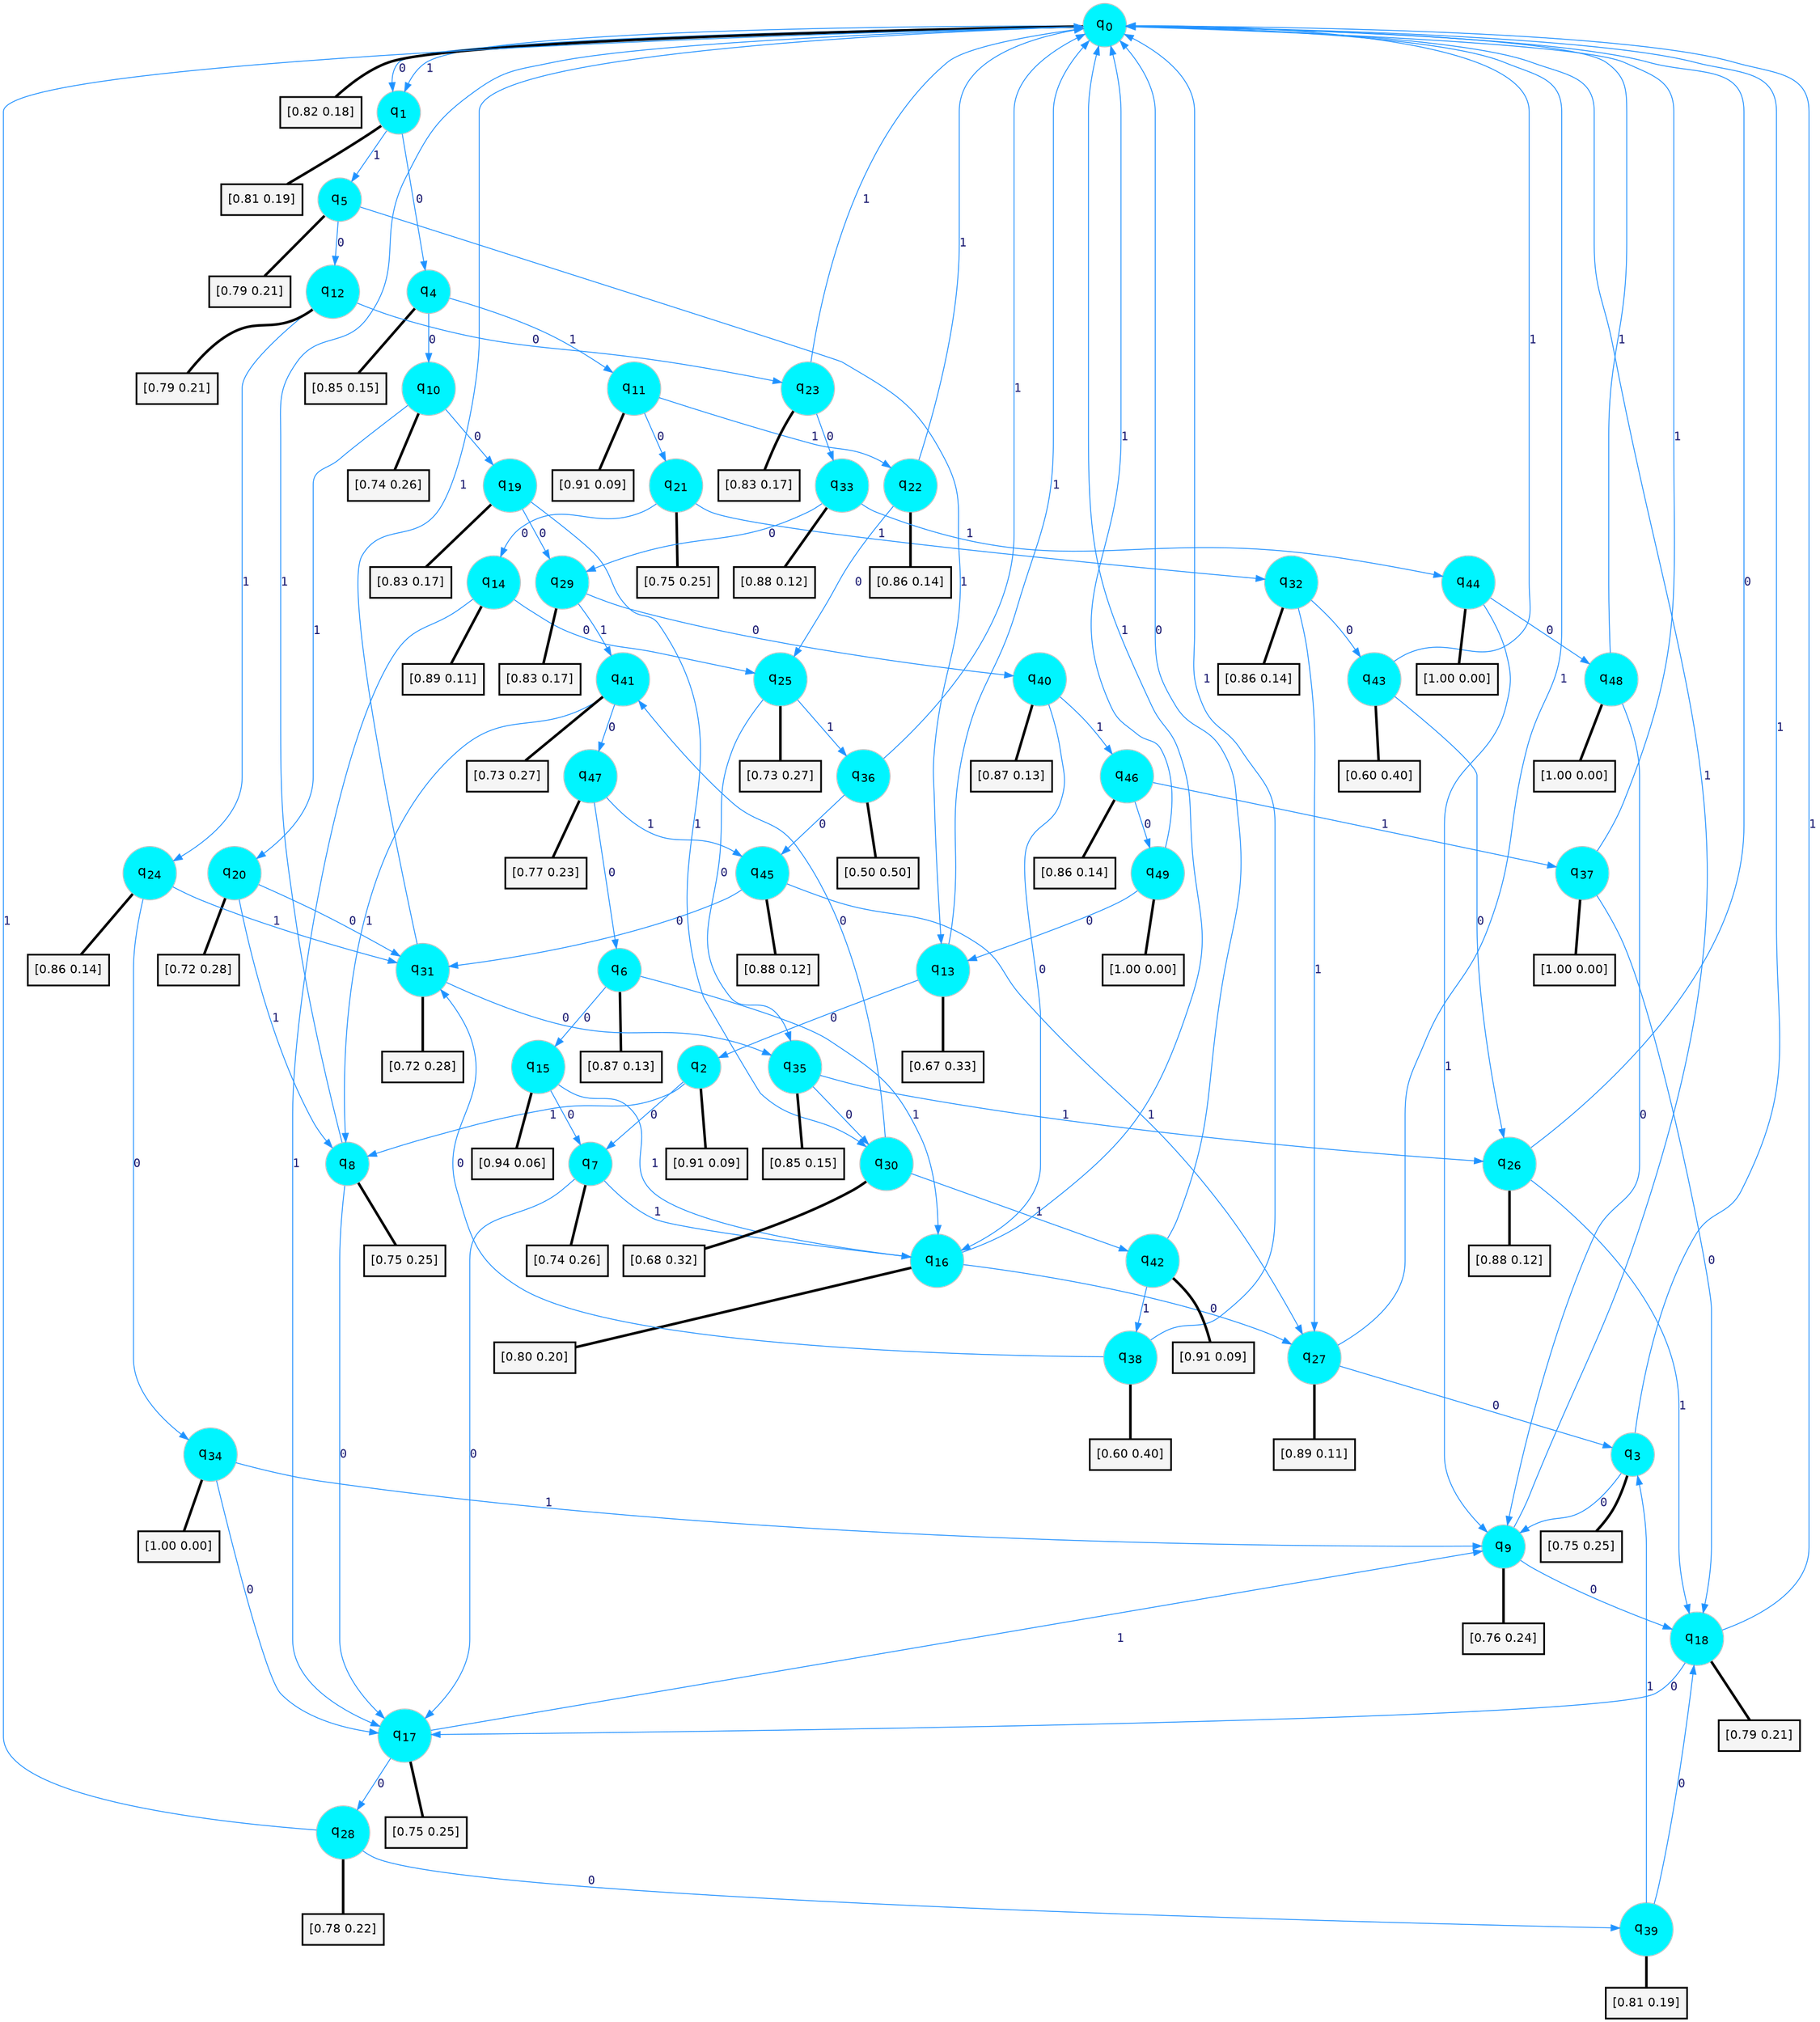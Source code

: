 digraph G {
graph [
bgcolor=transparent, dpi=300, rankdir=TD, size="40,25"];
node [
color=gray, fillcolor=turquoise1, fontcolor=black, fontname=Helvetica, fontsize=16, fontweight=bold, shape=circle, style=filled];
edge [
arrowsize=1, color=dodgerblue1, fontcolor=midnightblue, fontname=courier, fontweight=bold, penwidth=1, style=solid, weight=20];
0[label=<q<SUB>0</SUB>>];
1[label=<q<SUB>1</SUB>>];
2[label=<q<SUB>2</SUB>>];
3[label=<q<SUB>3</SUB>>];
4[label=<q<SUB>4</SUB>>];
5[label=<q<SUB>5</SUB>>];
6[label=<q<SUB>6</SUB>>];
7[label=<q<SUB>7</SUB>>];
8[label=<q<SUB>8</SUB>>];
9[label=<q<SUB>9</SUB>>];
10[label=<q<SUB>10</SUB>>];
11[label=<q<SUB>11</SUB>>];
12[label=<q<SUB>12</SUB>>];
13[label=<q<SUB>13</SUB>>];
14[label=<q<SUB>14</SUB>>];
15[label=<q<SUB>15</SUB>>];
16[label=<q<SUB>16</SUB>>];
17[label=<q<SUB>17</SUB>>];
18[label=<q<SUB>18</SUB>>];
19[label=<q<SUB>19</SUB>>];
20[label=<q<SUB>20</SUB>>];
21[label=<q<SUB>21</SUB>>];
22[label=<q<SUB>22</SUB>>];
23[label=<q<SUB>23</SUB>>];
24[label=<q<SUB>24</SUB>>];
25[label=<q<SUB>25</SUB>>];
26[label=<q<SUB>26</SUB>>];
27[label=<q<SUB>27</SUB>>];
28[label=<q<SUB>28</SUB>>];
29[label=<q<SUB>29</SUB>>];
30[label=<q<SUB>30</SUB>>];
31[label=<q<SUB>31</SUB>>];
32[label=<q<SUB>32</SUB>>];
33[label=<q<SUB>33</SUB>>];
34[label=<q<SUB>34</SUB>>];
35[label=<q<SUB>35</SUB>>];
36[label=<q<SUB>36</SUB>>];
37[label=<q<SUB>37</SUB>>];
38[label=<q<SUB>38</SUB>>];
39[label=<q<SUB>39</SUB>>];
40[label=<q<SUB>40</SUB>>];
41[label=<q<SUB>41</SUB>>];
42[label=<q<SUB>42</SUB>>];
43[label=<q<SUB>43</SUB>>];
44[label=<q<SUB>44</SUB>>];
45[label=<q<SUB>45</SUB>>];
46[label=<q<SUB>46</SUB>>];
47[label=<q<SUB>47</SUB>>];
48[label=<q<SUB>48</SUB>>];
49[label=<q<SUB>49</SUB>>];
50[label="[0.82 0.18]", shape=box,fontcolor=black, fontname=Helvetica, fontsize=14, penwidth=2, fillcolor=whitesmoke,color=black];
51[label="[0.81 0.19]", shape=box,fontcolor=black, fontname=Helvetica, fontsize=14, penwidth=2, fillcolor=whitesmoke,color=black];
52[label="[0.91 0.09]", shape=box,fontcolor=black, fontname=Helvetica, fontsize=14, penwidth=2, fillcolor=whitesmoke,color=black];
53[label="[0.75 0.25]", shape=box,fontcolor=black, fontname=Helvetica, fontsize=14, penwidth=2, fillcolor=whitesmoke,color=black];
54[label="[0.85 0.15]", shape=box,fontcolor=black, fontname=Helvetica, fontsize=14, penwidth=2, fillcolor=whitesmoke,color=black];
55[label="[0.79 0.21]", shape=box,fontcolor=black, fontname=Helvetica, fontsize=14, penwidth=2, fillcolor=whitesmoke,color=black];
56[label="[0.87 0.13]", shape=box,fontcolor=black, fontname=Helvetica, fontsize=14, penwidth=2, fillcolor=whitesmoke,color=black];
57[label="[0.74 0.26]", shape=box,fontcolor=black, fontname=Helvetica, fontsize=14, penwidth=2, fillcolor=whitesmoke,color=black];
58[label="[0.75 0.25]", shape=box,fontcolor=black, fontname=Helvetica, fontsize=14, penwidth=2, fillcolor=whitesmoke,color=black];
59[label="[0.76 0.24]", shape=box,fontcolor=black, fontname=Helvetica, fontsize=14, penwidth=2, fillcolor=whitesmoke,color=black];
60[label="[0.74 0.26]", shape=box,fontcolor=black, fontname=Helvetica, fontsize=14, penwidth=2, fillcolor=whitesmoke,color=black];
61[label="[0.91 0.09]", shape=box,fontcolor=black, fontname=Helvetica, fontsize=14, penwidth=2, fillcolor=whitesmoke,color=black];
62[label="[0.79 0.21]", shape=box,fontcolor=black, fontname=Helvetica, fontsize=14, penwidth=2, fillcolor=whitesmoke,color=black];
63[label="[0.67 0.33]", shape=box,fontcolor=black, fontname=Helvetica, fontsize=14, penwidth=2, fillcolor=whitesmoke,color=black];
64[label="[0.89 0.11]", shape=box,fontcolor=black, fontname=Helvetica, fontsize=14, penwidth=2, fillcolor=whitesmoke,color=black];
65[label="[0.94 0.06]", shape=box,fontcolor=black, fontname=Helvetica, fontsize=14, penwidth=2, fillcolor=whitesmoke,color=black];
66[label="[0.80 0.20]", shape=box,fontcolor=black, fontname=Helvetica, fontsize=14, penwidth=2, fillcolor=whitesmoke,color=black];
67[label="[0.75 0.25]", shape=box,fontcolor=black, fontname=Helvetica, fontsize=14, penwidth=2, fillcolor=whitesmoke,color=black];
68[label="[0.79 0.21]", shape=box,fontcolor=black, fontname=Helvetica, fontsize=14, penwidth=2, fillcolor=whitesmoke,color=black];
69[label="[0.83 0.17]", shape=box,fontcolor=black, fontname=Helvetica, fontsize=14, penwidth=2, fillcolor=whitesmoke,color=black];
70[label="[0.72 0.28]", shape=box,fontcolor=black, fontname=Helvetica, fontsize=14, penwidth=2, fillcolor=whitesmoke,color=black];
71[label="[0.75 0.25]", shape=box,fontcolor=black, fontname=Helvetica, fontsize=14, penwidth=2, fillcolor=whitesmoke,color=black];
72[label="[0.86 0.14]", shape=box,fontcolor=black, fontname=Helvetica, fontsize=14, penwidth=2, fillcolor=whitesmoke,color=black];
73[label="[0.83 0.17]", shape=box,fontcolor=black, fontname=Helvetica, fontsize=14, penwidth=2, fillcolor=whitesmoke,color=black];
74[label="[0.86 0.14]", shape=box,fontcolor=black, fontname=Helvetica, fontsize=14, penwidth=2, fillcolor=whitesmoke,color=black];
75[label="[0.73 0.27]", shape=box,fontcolor=black, fontname=Helvetica, fontsize=14, penwidth=2, fillcolor=whitesmoke,color=black];
76[label="[0.88 0.12]", shape=box,fontcolor=black, fontname=Helvetica, fontsize=14, penwidth=2, fillcolor=whitesmoke,color=black];
77[label="[0.89 0.11]", shape=box,fontcolor=black, fontname=Helvetica, fontsize=14, penwidth=2, fillcolor=whitesmoke,color=black];
78[label="[0.78 0.22]", shape=box,fontcolor=black, fontname=Helvetica, fontsize=14, penwidth=2, fillcolor=whitesmoke,color=black];
79[label="[0.83 0.17]", shape=box,fontcolor=black, fontname=Helvetica, fontsize=14, penwidth=2, fillcolor=whitesmoke,color=black];
80[label="[0.68 0.32]", shape=box,fontcolor=black, fontname=Helvetica, fontsize=14, penwidth=2, fillcolor=whitesmoke,color=black];
81[label="[0.72 0.28]", shape=box,fontcolor=black, fontname=Helvetica, fontsize=14, penwidth=2, fillcolor=whitesmoke,color=black];
82[label="[0.86 0.14]", shape=box,fontcolor=black, fontname=Helvetica, fontsize=14, penwidth=2, fillcolor=whitesmoke,color=black];
83[label="[0.88 0.12]", shape=box,fontcolor=black, fontname=Helvetica, fontsize=14, penwidth=2, fillcolor=whitesmoke,color=black];
84[label="[1.00 0.00]", shape=box,fontcolor=black, fontname=Helvetica, fontsize=14, penwidth=2, fillcolor=whitesmoke,color=black];
85[label="[0.85 0.15]", shape=box,fontcolor=black, fontname=Helvetica, fontsize=14, penwidth=2, fillcolor=whitesmoke,color=black];
86[label="[0.50 0.50]", shape=box,fontcolor=black, fontname=Helvetica, fontsize=14, penwidth=2, fillcolor=whitesmoke,color=black];
87[label="[1.00 0.00]", shape=box,fontcolor=black, fontname=Helvetica, fontsize=14, penwidth=2, fillcolor=whitesmoke,color=black];
88[label="[0.60 0.40]", shape=box,fontcolor=black, fontname=Helvetica, fontsize=14, penwidth=2, fillcolor=whitesmoke,color=black];
89[label="[0.81 0.19]", shape=box,fontcolor=black, fontname=Helvetica, fontsize=14, penwidth=2, fillcolor=whitesmoke,color=black];
90[label="[0.87 0.13]", shape=box,fontcolor=black, fontname=Helvetica, fontsize=14, penwidth=2, fillcolor=whitesmoke,color=black];
91[label="[0.73 0.27]", shape=box,fontcolor=black, fontname=Helvetica, fontsize=14, penwidth=2, fillcolor=whitesmoke,color=black];
92[label="[0.91 0.09]", shape=box,fontcolor=black, fontname=Helvetica, fontsize=14, penwidth=2, fillcolor=whitesmoke,color=black];
93[label="[0.60 0.40]", shape=box,fontcolor=black, fontname=Helvetica, fontsize=14, penwidth=2, fillcolor=whitesmoke,color=black];
94[label="[1.00 0.00]", shape=box,fontcolor=black, fontname=Helvetica, fontsize=14, penwidth=2, fillcolor=whitesmoke,color=black];
95[label="[0.88 0.12]", shape=box,fontcolor=black, fontname=Helvetica, fontsize=14, penwidth=2, fillcolor=whitesmoke,color=black];
96[label="[0.86 0.14]", shape=box,fontcolor=black, fontname=Helvetica, fontsize=14, penwidth=2, fillcolor=whitesmoke,color=black];
97[label="[0.77 0.23]", shape=box,fontcolor=black, fontname=Helvetica, fontsize=14, penwidth=2, fillcolor=whitesmoke,color=black];
98[label="[1.00 0.00]", shape=box,fontcolor=black, fontname=Helvetica, fontsize=14, penwidth=2, fillcolor=whitesmoke,color=black];
99[label="[1.00 0.00]", shape=box,fontcolor=black, fontname=Helvetica, fontsize=14, penwidth=2, fillcolor=whitesmoke,color=black];
0->1 [label=0];
0->1 [label=1];
0->50 [arrowhead=none, penwidth=3,color=black];
1->4 [label=0];
1->5 [label=1];
1->51 [arrowhead=none, penwidth=3,color=black];
2->7 [label=0];
2->8 [label=1];
2->52 [arrowhead=none, penwidth=3,color=black];
3->9 [label=0];
3->0 [label=1];
3->53 [arrowhead=none, penwidth=3,color=black];
4->10 [label=0];
4->11 [label=1];
4->54 [arrowhead=none, penwidth=3,color=black];
5->12 [label=0];
5->13 [label=1];
5->55 [arrowhead=none, penwidth=3,color=black];
6->15 [label=0];
6->16 [label=1];
6->56 [arrowhead=none, penwidth=3,color=black];
7->17 [label=0];
7->16 [label=1];
7->57 [arrowhead=none, penwidth=3,color=black];
8->17 [label=0];
8->0 [label=1];
8->58 [arrowhead=none, penwidth=3,color=black];
9->18 [label=0];
9->0 [label=1];
9->59 [arrowhead=none, penwidth=3,color=black];
10->19 [label=0];
10->20 [label=1];
10->60 [arrowhead=none, penwidth=3,color=black];
11->21 [label=0];
11->22 [label=1];
11->61 [arrowhead=none, penwidth=3,color=black];
12->23 [label=0];
12->24 [label=1];
12->62 [arrowhead=none, penwidth=3,color=black];
13->2 [label=0];
13->0 [label=1];
13->63 [arrowhead=none, penwidth=3,color=black];
14->25 [label=0];
14->17 [label=1];
14->64 [arrowhead=none, penwidth=3,color=black];
15->7 [label=0];
15->16 [label=1];
15->65 [arrowhead=none, penwidth=3,color=black];
16->27 [label=0];
16->0 [label=1];
16->66 [arrowhead=none, penwidth=3,color=black];
17->28 [label=0];
17->9 [label=1];
17->67 [arrowhead=none, penwidth=3,color=black];
18->17 [label=0];
18->0 [label=1];
18->68 [arrowhead=none, penwidth=3,color=black];
19->29 [label=0];
19->30 [label=1];
19->69 [arrowhead=none, penwidth=3,color=black];
20->31 [label=0];
20->8 [label=1];
20->70 [arrowhead=none, penwidth=3,color=black];
21->14 [label=0];
21->32 [label=1];
21->71 [arrowhead=none, penwidth=3,color=black];
22->25 [label=0];
22->0 [label=1];
22->72 [arrowhead=none, penwidth=3,color=black];
23->33 [label=0];
23->0 [label=1];
23->73 [arrowhead=none, penwidth=3,color=black];
24->34 [label=0];
24->31 [label=1];
24->74 [arrowhead=none, penwidth=3,color=black];
25->35 [label=0];
25->36 [label=1];
25->75 [arrowhead=none, penwidth=3,color=black];
26->0 [label=0];
26->18 [label=1];
26->76 [arrowhead=none, penwidth=3,color=black];
27->3 [label=0];
27->0 [label=1];
27->77 [arrowhead=none, penwidth=3,color=black];
28->39 [label=0];
28->0 [label=1];
28->78 [arrowhead=none, penwidth=3,color=black];
29->40 [label=0];
29->41 [label=1];
29->79 [arrowhead=none, penwidth=3,color=black];
30->41 [label=0];
30->42 [label=1];
30->80 [arrowhead=none, penwidth=3,color=black];
31->35 [label=0];
31->0 [label=1];
31->81 [arrowhead=none, penwidth=3,color=black];
32->43 [label=0];
32->27 [label=1];
32->82 [arrowhead=none, penwidth=3,color=black];
33->29 [label=0];
33->44 [label=1];
33->83 [arrowhead=none, penwidth=3,color=black];
34->17 [label=0];
34->9 [label=1];
34->84 [arrowhead=none, penwidth=3,color=black];
35->30 [label=0];
35->26 [label=1];
35->85 [arrowhead=none, penwidth=3,color=black];
36->45 [label=0];
36->0 [label=1];
36->86 [arrowhead=none, penwidth=3,color=black];
37->18 [label=0];
37->0 [label=1];
37->87 [arrowhead=none, penwidth=3,color=black];
38->31 [label=0];
38->0 [label=1];
38->88 [arrowhead=none, penwidth=3,color=black];
39->18 [label=0];
39->3 [label=1];
39->89 [arrowhead=none, penwidth=3,color=black];
40->16 [label=0];
40->46 [label=1];
40->90 [arrowhead=none, penwidth=3,color=black];
41->47 [label=0];
41->8 [label=1];
41->91 [arrowhead=none, penwidth=3,color=black];
42->0 [label=0];
42->38 [label=1];
42->92 [arrowhead=none, penwidth=3,color=black];
43->26 [label=0];
43->0 [label=1];
43->93 [arrowhead=none, penwidth=3,color=black];
44->48 [label=0];
44->9 [label=1];
44->94 [arrowhead=none, penwidth=3,color=black];
45->31 [label=0];
45->27 [label=1];
45->95 [arrowhead=none, penwidth=3,color=black];
46->49 [label=0];
46->37 [label=1];
46->96 [arrowhead=none, penwidth=3,color=black];
47->6 [label=0];
47->45 [label=1];
47->97 [arrowhead=none, penwidth=3,color=black];
48->9 [label=0];
48->0 [label=1];
48->98 [arrowhead=none, penwidth=3,color=black];
49->13 [label=0];
49->0 [label=1];
49->99 [arrowhead=none, penwidth=3,color=black];
}
